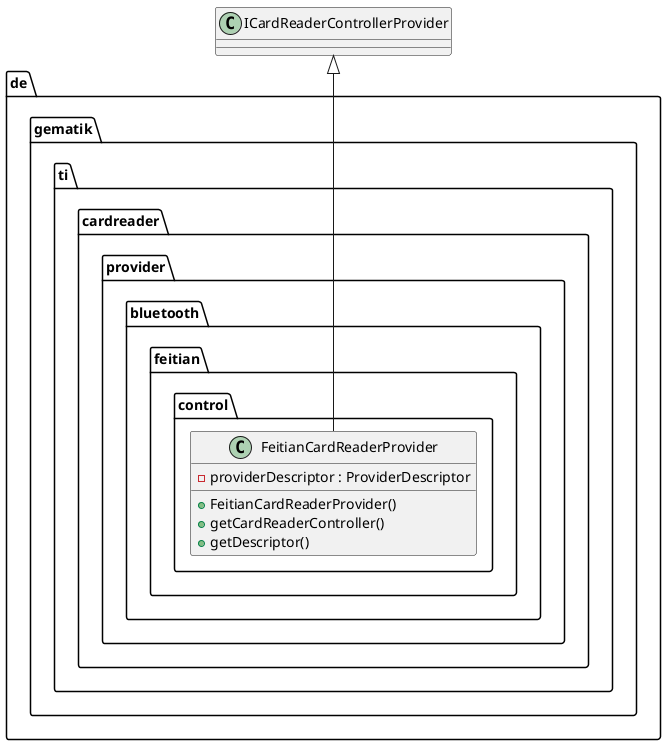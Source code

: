 @startuml

package de.gematik.ti.cardreader.provider.bluetooth.feitian.control {
      class FeitianCardReaderProvider {
          - providerDescriptor : ProviderDescriptor
          + FeitianCardReaderProvider()
          + getCardReaderController()
          + getDescriptor()
      }
    }

  FeitianCardReaderProvider -up-|> ICardReaderControllerProvider

@enduml